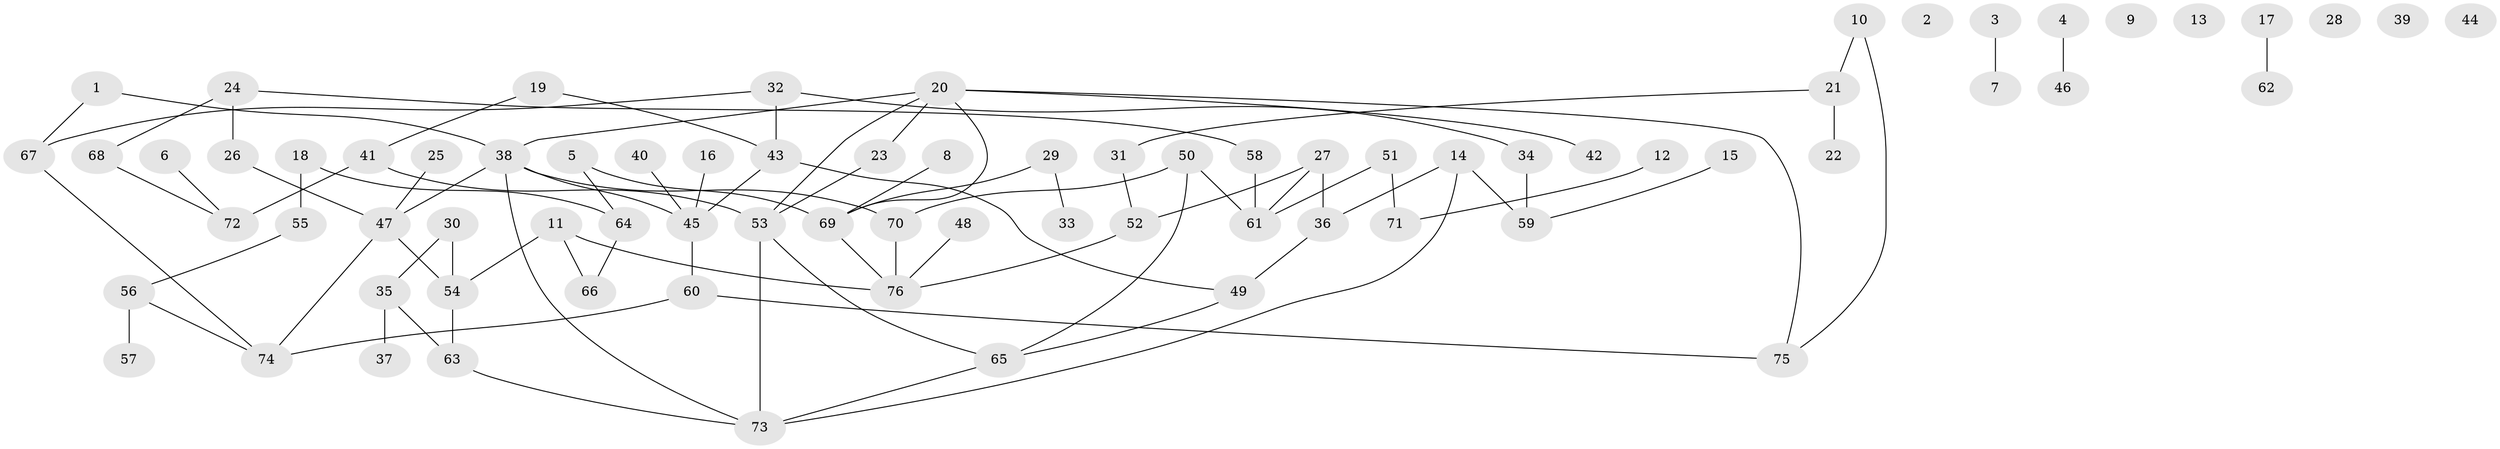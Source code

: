 // Generated by graph-tools (version 1.1) at 2025/33/03/09/25 02:33:39]
// undirected, 76 vertices, 89 edges
graph export_dot {
graph [start="1"]
  node [color=gray90,style=filled];
  1;
  2;
  3;
  4;
  5;
  6;
  7;
  8;
  9;
  10;
  11;
  12;
  13;
  14;
  15;
  16;
  17;
  18;
  19;
  20;
  21;
  22;
  23;
  24;
  25;
  26;
  27;
  28;
  29;
  30;
  31;
  32;
  33;
  34;
  35;
  36;
  37;
  38;
  39;
  40;
  41;
  42;
  43;
  44;
  45;
  46;
  47;
  48;
  49;
  50;
  51;
  52;
  53;
  54;
  55;
  56;
  57;
  58;
  59;
  60;
  61;
  62;
  63;
  64;
  65;
  66;
  67;
  68;
  69;
  70;
  71;
  72;
  73;
  74;
  75;
  76;
  1 -- 38;
  1 -- 67;
  3 -- 7;
  4 -- 46;
  5 -- 64;
  5 -- 69;
  6 -- 72;
  8 -- 69;
  10 -- 21;
  10 -- 75;
  11 -- 54;
  11 -- 66;
  11 -- 76;
  12 -- 71;
  14 -- 36;
  14 -- 59;
  14 -- 73;
  15 -- 59;
  16 -- 45;
  17 -- 62;
  18 -- 55;
  18 -- 64;
  19 -- 41;
  19 -- 43;
  20 -- 23;
  20 -- 38;
  20 -- 42;
  20 -- 53;
  20 -- 69;
  20 -- 75;
  21 -- 22;
  21 -- 31;
  23 -- 53;
  24 -- 26;
  24 -- 58;
  24 -- 68;
  25 -- 47;
  26 -- 47;
  27 -- 36;
  27 -- 52;
  27 -- 61;
  29 -- 33;
  29 -- 69;
  30 -- 35;
  30 -- 54;
  31 -- 52;
  32 -- 34;
  32 -- 43;
  32 -- 67;
  34 -- 59;
  35 -- 37;
  35 -- 63;
  36 -- 49;
  38 -- 45;
  38 -- 47;
  38 -- 70;
  38 -- 73;
  40 -- 45;
  41 -- 53;
  41 -- 72;
  43 -- 45;
  43 -- 49;
  45 -- 60;
  47 -- 54;
  47 -- 74;
  48 -- 76;
  49 -- 65;
  50 -- 61;
  50 -- 65;
  50 -- 70;
  51 -- 61;
  51 -- 71;
  52 -- 76;
  53 -- 65;
  53 -- 73;
  54 -- 63;
  55 -- 56;
  56 -- 57;
  56 -- 74;
  58 -- 61;
  60 -- 74;
  60 -- 75;
  63 -- 73;
  64 -- 66;
  65 -- 73;
  67 -- 74;
  68 -- 72;
  69 -- 76;
  70 -- 76;
}
